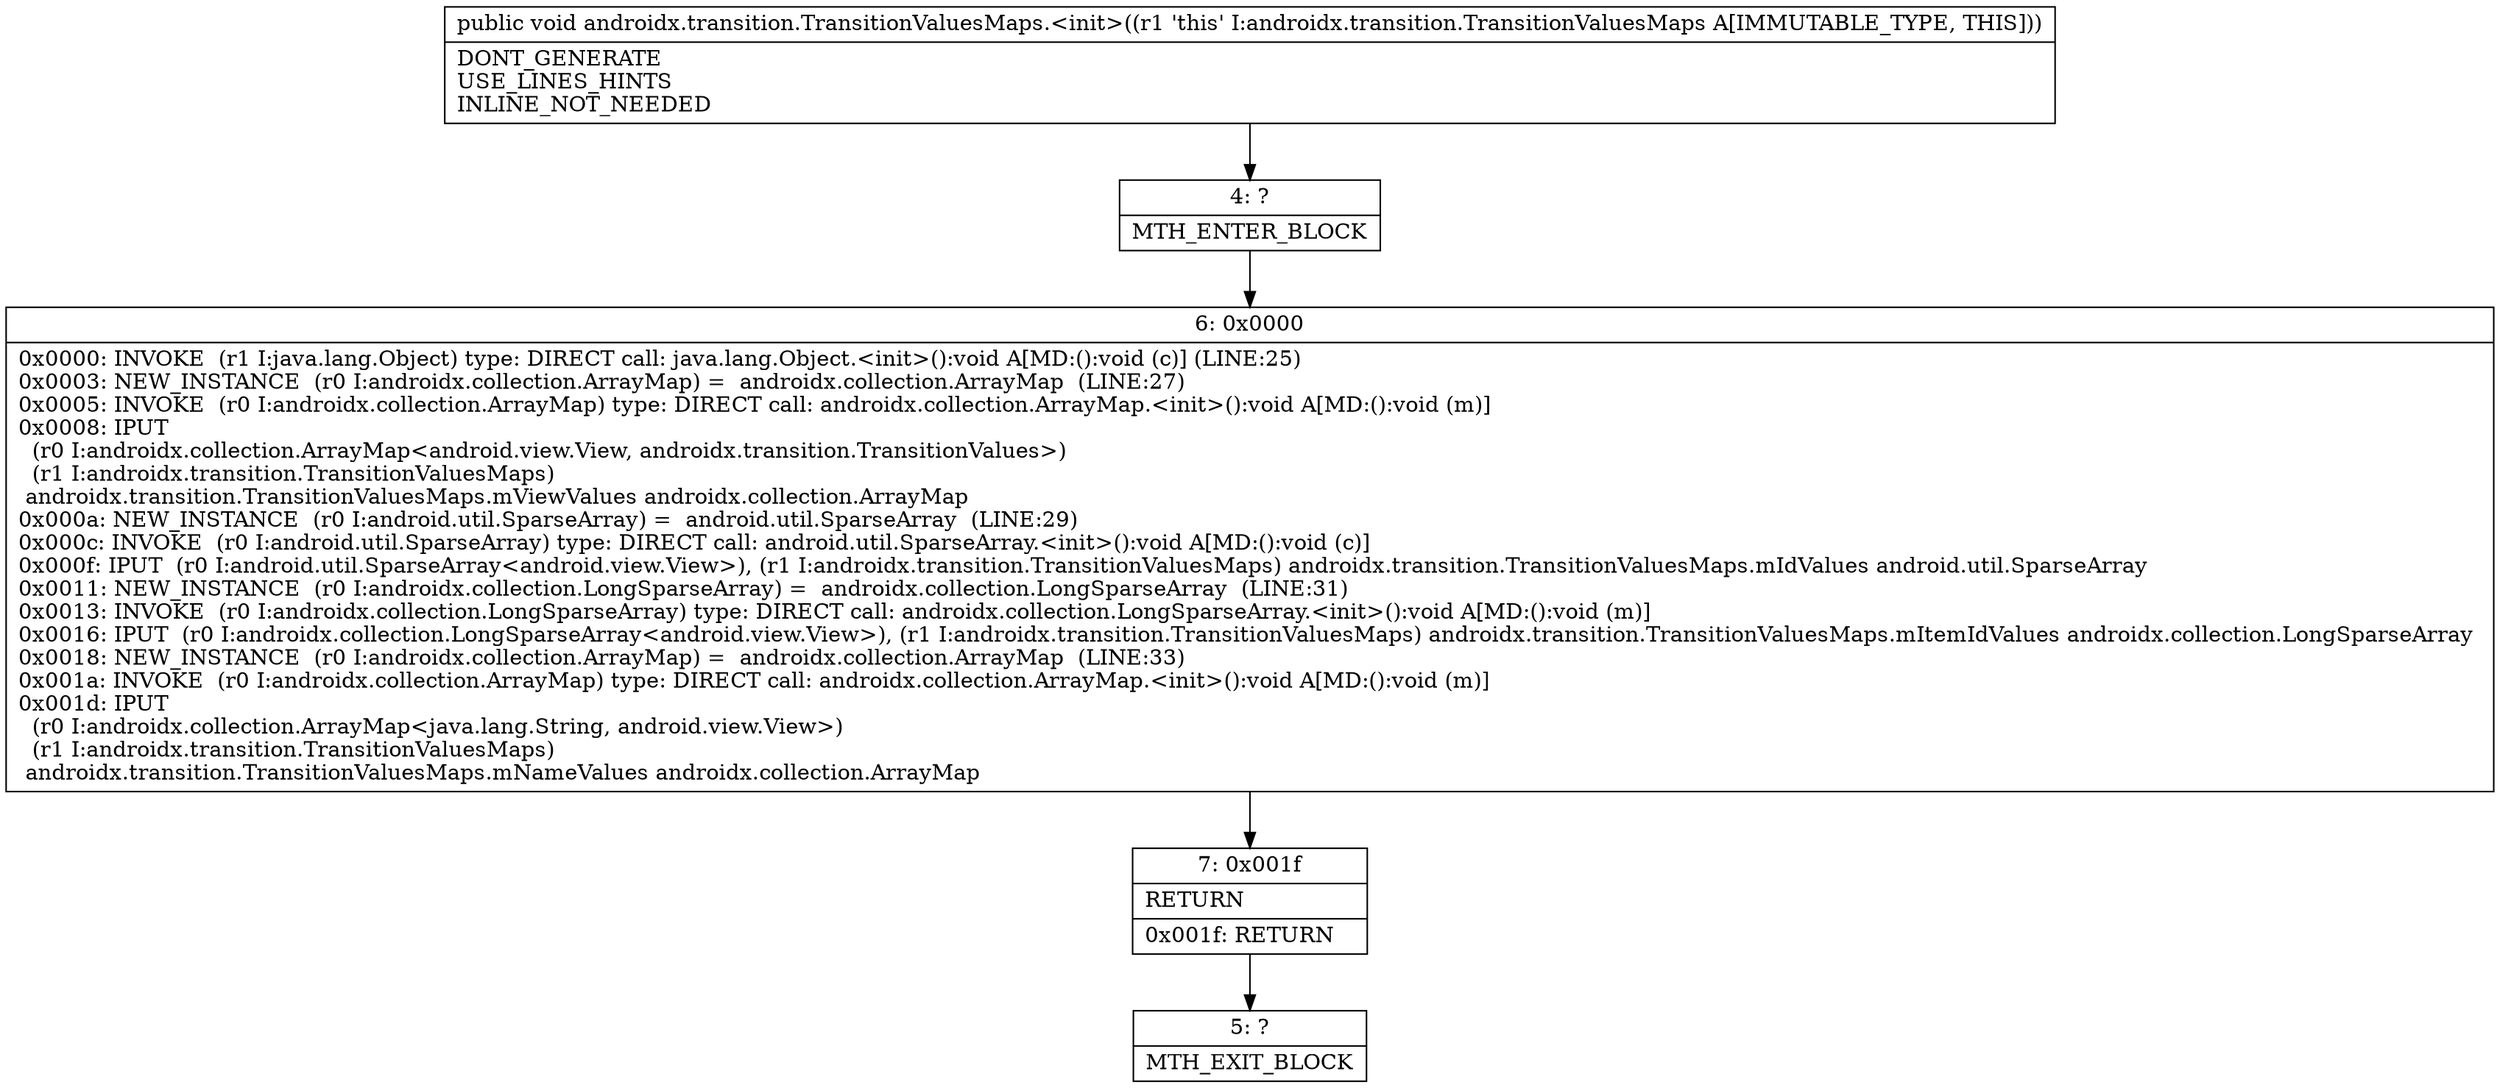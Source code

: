 digraph "CFG forandroidx.transition.TransitionValuesMaps.\<init\>()V" {
Node_4 [shape=record,label="{4\:\ ?|MTH_ENTER_BLOCK\l}"];
Node_6 [shape=record,label="{6\:\ 0x0000|0x0000: INVOKE  (r1 I:java.lang.Object) type: DIRECT call: java.lang.Object.\<init\>():void A[MD:():void (c)] (LINE:25)\l0x0003: NEW_INSTANCE  (r0 I:androidx.collection.ArrayMap) =  androidx.collection.ArrayMap  (LINE:27)\l0x0005: INVOKE  (r0 I:androidx.collection.ArrayMap) type: DIRECT call: androidx.collection.ArrayMap.\<init\>():void A[MD:():void (m)]\l0x0008: IPUT  \l  (r0 I:androidx.collection.ArrayMap\<android.view.View, androidx.transition.TransitionValues\>)\l  (r1 I:androidx.transition.TransitionValuesMaps)\l androidx.transition.TransitionValuesMaps.mViewValues androidx.collection.ArrayMap \l0x000a: NEW_INSTANCE  (r0 I:android.util.SparseArray) =  android.util.SparseArray  (LINE:29)\l0x000c: INVOKE  (r0 I:android.util.SparseArray) type: DIRECT call: android.util.SparseArray.\<init\>():void A[MD:():void (c)]\l0x000f: IPUT  (r0 I:android.util.SparseArray\<android.view.View\>), (r1 I:androidx.transition.TransitionValuesMaps) androidx.transition.TransitionValuesMaps.mIdValues android.util.SparseArray \l0x0011: NEW_INSTANCE  (r0 I:androidx.collection.LongSparseArray) =  androidx.collection.LongSparseArray  (LINE:31)\l0x0013: INVOKE  (r0 I:androidx.collection.LongSparseArray) type: DIRECT call: androidx.collection.LongSparseArray.\<init\>():void A[MD:():void (m)]\l0x0016: IPUT  (r0 I:androidx.collection.LongSparseArray\<android.view.View\>), (r1 I:androidx.transition.TransitionValuesMaps) androidx.transition.TransitionValuesMaps.mItemIdValues androidx.collection.LongSparseArray \l0x0018: NEW_INSTANCE  (r0 I:androidx.collection.ArrayMap) =  androidx.collection.ArrayMap  (LINE:33)\l0x001a: INVOKE  (r0 I:androidx.collection.ArrayMap) type: DIRECT call: androidx.collection.ArrayMap.\<init\>():void A[MD:():void (m)]\l0x001d: IPUT  \l  (r0 I:androidx.collection.ArrayMap\<java.lang.String, android.view.View\>)\l  (r1 I:androidx.transition.TransitionValuesMaps)\l androidx.transition.TransitionValuesMaps.mNameValues androidx.collection.ArrayMap \l}"];
Node_7 [shape=record,label="{7\:\ 0x001f|RETURN\l|0x001f: RETURN   \l}"];
Node_5 [shape=record,label="{5\:\ ?|MTH_EXIT_BLOCK\l}"];
MethodNode[shape=record,label="{public void androidx.transition.TransitionValuesMaps.\<init\>((r1 'this' I:androidx.transition.TransitionValuesMaps A[IMMUTABLE_TYPE, THIS]))  | DONT_GENERATE\lUSE_LINES_HINTS\lINLINE_NOT_NEEDED\l}"];
MethodNode -> Node_4;Node_4 -> Node_6;
Node_6 -> Node_7;
Node_7 -> Node_5;
}

